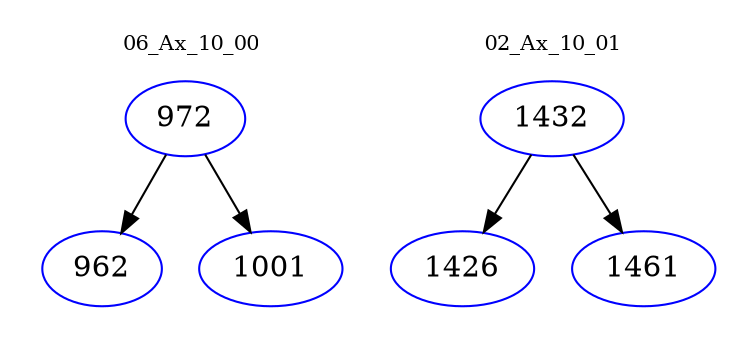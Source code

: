 digraph{
subgraph cluster_0 {
color = white
label = "06_Ax_10_00";
fontsize=10;
T0_972 [label="972", color="blue"]
T0_972 -> T0_962 [color="black"]
T0_962 [label="962", color="blue"]
T0_972 -> T0_1001 [color="black"]
T0_1001 [label="1001", color="blue"]
}
subgraph cluster_1 {
color = white
label = "02_Ax_10_01";
fontsize=10;
T1_1432 [label="1432", color="blue"]
T1_1432 -> T1_1426 [color="black"]
T1_1426 [label="1426", color="blue"]
T1_1432 -> T1_1461 [color="black"]
T1_1461 [label="1461", color="blue"]
}
}
